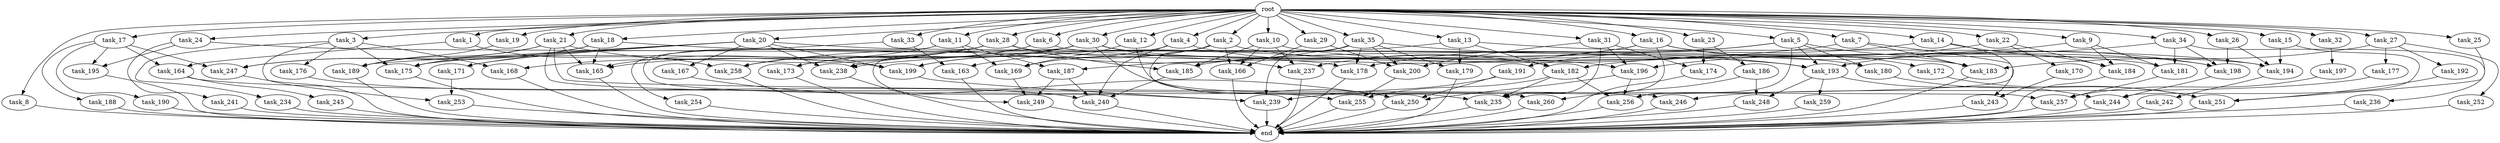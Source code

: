 digraph G {
  root [size="0.000000"];
  task_1 [size="102.400000"];
  task_2 [size="102.400000"];
  task_3 [size="102.400000"];
  task_4 [size="102.400000"];
  task_5 [size="102.400000"];
  task_6 [size="102.400000"];
  task_7 [size="102.400000"];
  task_8 [size="102.400000"];
  task_9 [size="102.400000"];
  task_10 [size="102.400000"];
  task_11 [size="102.400000"];
  task_12 [size="102.400000"];
  task_13 [size="102.400000"];
  task_14 [size="102.400000"];
  task_15 [size="102.400000"];
  task_16 [size="102.400000"];
  task_17 [size="102.400000"];
  task_18 [size="102.400000"];
  task_19 [size="102.400000"];
  task_20 [size="102.400000"];
  task_21 [size="102.400000"];
  task_22 [size="102.400000"];
  task_23 [size="102.400000"];
  task_24 [size="102.400000"];
  task_25 [size="102.400000"];
  task_26 [size="102.400000"];
  task_27 [size="102.400000"];
  task_28 [size="102.400000"];
  task_29 [size="102.400000"];
  task_30 [size="102.400000"];
  task_31 [size="102.400000"];
  task_32 [size="102.400000"];
  task_33 [size="102.400000"];
  task_34 [size="102.400000"];
  task_35 [size="102.400000"];
  task_163 [size="91053306675.200012"];
  task_164 [size="38654705664.000000"];
  task_165 [size="87617332838.400009"];
  task_166 [size="130567005798.400009"];
  task_167 [size="7730941132.800000"];
  task_168 [size="38654705664.000000"];
  task_169 [size="138297946931.200012"];
  task_170 [size="3435973836.800000"];
  task_171 [size="77309411328.000000"];
  task_172 [size="21474836480.000000"];
  task_173 [size="52398601011.200005"];
  task_174 [size="49821620633.600006"];
  task_175 [size="115105123532.800003"];
  task_176 [size="30923764531.200001"];
  task_177 [size="85899345920.000000"];
  task_178 [size="75591424409.600006"];
  task_179 [size="35218731827.200005"];
  task_180 [size="52398601011.200005"];
  task_181 [size="210453397504.000000"];
  task_182 [size="112528143155.200012"];
  task_183 [size="127990025420.800003"];
  task_184 [size="103938208563.200012"];
  task_185 [size="69578470195.199997"];
  task_186 [size="42090679500.800003"];
  task_187 [size="42949672960.000000"];
  task_188 [size="7730941132.800000"];
  task_189 [size="24910810316.800003"];
  task_190 [size="7730941132.800000"];
  task_191 [size="30923764531.200001"];
  task_192 [size="85899345920.000000"];
  task_193 [size="154618822656.000000"];
  task_194 [size="91053306675.200012"];
  task_195 [size="38654705664.000000"];
  task_196 [size="18897856102.400002"];
  task_197 [size="85899345920.000000"];
  task_198 [size="138297946931.200012"];
  task_199 [size="118541097369.600006"];
  task_200 [size="35218731827.200005"];
  task_234 [size="30923764531.200001"];
  task_235 [size="136579960012.800003"];
  task_236 [size="54975581388.800003"];
  task_237 [size="73873437491.199997"];
  task_238 [size="32641751449.600002"];
  task_239 [size="71296457113.600006"];
  task_240 [size="78168404787.199997"];
  task_241 [size="30923764531.200001"];
  task_242 [size="13743895347.200001"];
  task_243 [size="73014444032.000000"];
  task_244 [size="76450417868.800003"];
  task_245 [size="85899345920.000000"];
  task_246 [size="34359738368.000000"];
  task_247 [size="66142496358.400002"];
  task_248 [size="124554051584.000000"];
  task_249 [size="104797202022.400009"];
  task_250 [size="40372692582.400002"];
  task_251 [size="77309411328.000000"];
  task_252 [size="85899345920.000000"];
  task_253 [size="73014444032.000000"];
  task_254 [size="21474836480.000000"];
  task_255 [size="128849018880.000000"];
  task_256 [size="86758339379.200012"];
  task_257 [size="87617332838.400009"];
  task_258 [size="83322365542.400009"];
  task_259 [size="54975581388.800003"];
  task_260 [size="100502234726.400009"];
  end [size="0.000000"];

  root -> task_1 [size="1.000000"];
  root -> task_2 [size="1.000000"];
  root -> task_3 [size="1.000000"];
  root -> task_4 [size="1.000000"];
  root -> task_5 [size="1.000000"];
  root -> task_6 [size="1.000000"];
  root -> task_7 [size="1.000000"];
  root -> task_8 [size="1.000000"];
  root -> task_9 [size="1.000000"];
  root -> task_10 [size="1.000000"];
  root -> task_11 [size="1.000000"];
  root -> task_12 [size="1.000000"];
  root -> task_13 [size="1.000000"];
  root -> task_14 [size="1.000000"];
  root -> task_15 [size="1.000000"];
  root -> task_16 [size="1.000000"];
  root -> task_17 [size="1.000000"];
  root -> task_18 [size="1.000000"];
  root -> task_19 [size="1.000000"];
  root -> task_20 [size="1.000000"];
  root -> task_21 [size="1.000000"];
  root -> task_22 [size="1.000000"];
  root -> task_23 [size="1.000000"];
  root -> task_24 [size="1.000000"];
  root -> task_25 [size="1.000000"];
  root -> task_26 [size="1.000000"];
  root -> task_27 [size="1.000000"];
  root -> task_28 [size="1.000000"];
  root -> task_29 [size="1.000000"];
  root -> task_30 [size="1.000000"];
  root -> task_31 [size="1.000000"];
  root -> task_32 [size="1.000000"];
  root -> task_33 [size="1.000000"];
  root -> task_34 [size="1.000000"];
  root -> task_35 [size="1.000000"];
  task_1 -> task_164 [size="301989888.000000"];
  task_1 -> task_258 [size="301989888.000000"];
  task_2 -> task_166 [size="838860800.000000"];
  task_2 -> task_169 [size="838860800.000000"];
  task_2 -> task_181 [size="838860800.000000"];
  task_2 -> task_199 [size="838860800.000000"];
  task_2 -> task_235 [size="838860800.000000"];
  task_3 -> task_168 [size="301989888.000000"];
  task_3 -> task_175 [size="301989888.000000"];
  task_3 -> task_176 [size="301989888.000000"];
  task_3 -> task_234 [size="301989888.000000"];
  task_3 -> task_253 [size="301989888.000000"];
  task_4 -> task_182 [size="209715200.000000"];
  task_4 -> task_199 [size="209715200.000000"];
  task_4 -> task_240 [size="209715200.000000"];
  task_5 -> task_178 [size="301989888.000000"];
  task_5 -> task_180 [size="301989888.000000"];
  task_5 -> task_183 [size="301989888.000000"];
  task_5 -> task_185 [size="301989888.000000"];
  task_5 -> task_193 [size="301989888.000000"];
  task_5 -> task_256 [size="301989888.000000"];
  task_6 -> task_173 [size="301989888.000000"];
  task_6 -> task_194 [size="301989888.000000"];
  task_6 -> task_258 [size="301989888.000000"];
  task_7 -> task_183 [size="33554432.000000"];
  task_7 -> task_238 [size="33554432.000000"];
  task_7 -> task_243 [size="33554432.000000"];
  task_8 -> end [size="1.000000"];
  task_9 -> task_181 [size="679477248.000000"];
  task_9 -> task_182 [size="679477248.000000"];
  task_9 -> task_184 [size="679477248.000000"];
  task_10 -> task_166 [size="301989888.000000"];
  task_10 -> task_185 [size="301989888.000000"];
  task_10 -> task_198 [size="301989888.000000"];
  task_10 -> task_237 [size="301989888.000000"];
  task_11 -> task_165 [size="209715200.000000"];
  task_11 -> task_169 [size="209715200.000000"];
  task_11 -> task_187 [size="209715200.000000"];
  task_11 -> task_254 [size="209715200.000000"];
  task_12 -> task_169 [size="301989888.000000"];
  task_12 -> task_260 [size="301989888.000000"];
  task_13 -> task_163 [size="209715200.000000"];
  task_13 -> task_179 [size="209715200.000000"];
  task_13 -> task_182 [size="209715200.000000"];
  task_13 -> task_194 [size="209715200.000000"];
  task_14 -> task_184 [size="301989888.000000"];
  task_14 -> task_191 [size="301989888.000000"];
  task_14 -> task_256 [size="301989888.000000"];
  task_15 -> task_194 [size="75497472.000000"];
  task_15 -> task_244 [size="75497472.000000"];
  task_16 -> task_172 [size="209715200.000000"];
  task_16 -> task_187 [size="209715200.000000"];
  task_16 -> task_198 [size="209715200.000000"];
  task_16 -> task_235 [size="209715200.000000"];
  task_16 -> task_237 [size="209715200.000000"];
  task_17 -> task_164 [size="75497472.000000"];
  task_17 -> task_188 [size="75497472.000000"];
  task_17 -> task_190 [size="75497472.000000"];
  task_17 -> task_195 [size="75497472.000000"];
  task_17 -> task_247 [size="75497472.000000"];
  task_18 -> task_165 [size="536870912.000000"];
  task_18 -> task_175 [size="536870912.000000"];
  task_18 -> task_193 [size="536870912.000000"];
  task_18 -> task_247 [size="536870912.000000"];
  task_19 -> task_189 [size="134217728.000000"];
  task_20 -> task_167 [size="75497472.000000"];
  task_20 -> task_171 [size="75497472.000000"];
  task_20 -> task_175 [size="75497472.000000"];
  task_20 -> task_183 [size="75497472.000000"];
  task_20 -> task_189 [size="75497472.000000"];
  task_20 -> task_199 [size="75497472.000000"];
  task_20 -> task_238 [size="75497472.000000"];
  task_21 -> task_165 [size="33554432.000000"];
  task_21 -> task_189 [size="33554432.000000"];
  task_21 -> task_199 [size="33554432.000000"];
  task_21 -> task_246 [size="33554432.000000"];
  task_21 -> task_247 [size="33554432.000000"];
  task_21 -> task_257 [size="33554432.000000"];
  task_22 -> task_170 [size="33554432.000000"];
  task_22 -> task_184 [size="33554432.000000"];
  task_22 -> task_196 [size="33554432.000000"];
  task_23 -> task_174 [size="411041792.000000"];
  task_23 -> task_186 [size="411041792.000000"];
  task_24 -> task_178 [size="301989888.000000"];
  task_24 -> task_195 [size="301989888.000000"];
  task_24 -> task_241 [size="301989888.000000"];
  task_25 -> task_251 [size="134217728.000000"];
  task_26 -> task_194 [size="301989888.000000"];
  task_26 -> task_198 [size="301989888.000000"];
  task_27 -> task_177 [size="838860800.000000"];
  task_27 -> task_183 [size="838860800.000000"];
  task_27 -> task_192 [size="838860800.000000"];
  task_27 -> task_252 [size="838860800.000000"];
  task_28 -> task_165 [size="75497472.000000"];
  task_28 -> task_168 [size="75497472.000000"];
  task_28 -> task_185 [size="75497472.000000"];
  task_28 -> task_196 [size="75497472.000000"];
  task_28 -> task_239 [size="75497472.000000"];
  task_28 -> task_258 [size="75497472.000000"];
  task_29 -> task_166 [size="134217728.000000"];
  task_29 -> task_200 [size="134217728.000000"];
  task_30 -> task_173 [size="209715200.000000"];
  task_30 -> task_175 [size="209715200.000000"];
  task_30 -> task_180 [size="209715200.000000"];
  task_30 -> task_237 [size="209715200.000000"];
  task_30 -> task_238 [size="209715200.000000"];
  task_30 -> task_249 [size="209715200.000000"];
  task_30 -> task_250 [size="209715200.000000"];
  task_31 -> task_174 [size="75497472.000000"];
  task_31 -> task_196 [size="75497472.000000"];
  task_31 -> task_200 [size="75497472.000000"];
  task_31 -> task_235 [size="75497472.000000"];
  task_32 -> task_197 [size="838860800.000000"];
  task_33 -> task_163 [size="679477248.000000"];
  task_33 -> task_171 [size="679477248.000000"];
  task_34 -> task_181 [size="536870912.000000"];
  task_34 -> task_193 [size="536870912.000000"];
  task_34 -> task_198 [size="536870912.000000"];
  task_34 -> task_236 [size="536870912.000000"];
  task_35 -> task_178 [size="134217728.000000"];
  task_35 -> task_179 [size="134217728.000000"];
  task_35 -> task_193 [size="134217728.000000"];
  task_35 -> task_200 [size="134217728.000000"];
  task_35 -> task_239 [size="134217728.000000"];
  task_35 -> task_258 [size="134217728.000000"];
  task_163 -> end [size="1.000000"];
  task_164 -> task_245 [size="838860800.000000"];
  task_164 -> task_255 [size="838860800.000000"];
  task_165 -> end [size="1.000000"];
  task_166 -> end [size="1.000000"];
  task_167 -> task_250 [size="75497472.000000"];
  task_168 -> end [size="1.000000"];
  task_169 -> task_249 [size="679477248.000000"];
  task_170 -> task_243 [size="679477248.000000"];
  task_171 -> task_253 [size="411041792.000000"];
  task_172 -> task_251 [size="411041792.000000"];
  task_173 -> end [size="1.000000"];
  task_174 -> end [size="1.000000"];
  task_175 -> end [size="1.000000"];
  task_176 -> task_240 [size="209715200.000000"];
  task_177 -> task_246 [size="301989888.000000"];
  task_178 -> end [size="1.000000"];
  task_179 -> end [size="1.000000"];
  task_180 -> task_251 [size="134217728.000000"];
  task_181 -> task_257 [size="411041792.000000"];
  task_182 -> task_235 [size="209715200.000000"];
  task_182 -> task_255 [size="209715200.000000"];
  task_182 -> task_256 [size="209715200.000000"];
  task_183 -> end [size="1.000000"];
  task_184 -> end [size="1.000000"];
  task_185 -> task_240 [size="209715200.000000"];
  task_186 -> task_248 [size="679477248.000000"];
  task_186 -> task_260 [size="679477248.000000"];
  task_187 -> task_240 [size="134217728.000000"];
  task_187 -> task_249 [size="134217728.000000"];
  task_188 -> end [size="1.000000"];
  task_189 -> end [size="1.000000"];
  task_190 -> end [size="1.000000"];
  task_191 -> task_239 [size="75497472.000000"];
  task_191 -> task_250 [size="75497472.000000"];
  task_192 -> task_251 [size="75497472.000000"];
  task_193 -> task_244 [size="536870912.000000"];
  task_193 -> task_248 [size="536870912.000000"];
  task_193 -> task_259 [size="536870912.000000"];
  task_194 -> task_242 [size="134217728.000000"];
  task_195 -> end [size="1.000000"];
  task_196 -> task_250 [size="33554432.000000"];
  task_196 -> task_256 [size="33554432.000000"];
  task_197 -> task_257 [size="411041792.000000"];
  task_198 -> task_244 [size="134217728.000000"];
  task_199 -> task_239 [size="411041792.000000"];
  task_200 -> task_255 [size="209715200.000000"];
  task_234 -> end [size="1.000000"];
  task_235 -> end [size="1.000000"];
  task_236 -> end [size="1.000000"];
  task_237 -> end [size="1.000000"];
  task_238 -> end [size="1.000000"];
  task_239 -> end [size="1.000000"];
  task_240 -> end [size="1.000000"];
  task_241 -> end [size="1.000000"];
  task_242 -> end [size="1.000000"];
  task_243 -> end [size="1.000000"];
  task_244 -> end [size="1.000000"];
  task_245 -> end [size="1.000000"];
  task_246 -> end [size="1.000000"];
  task_247 -> end [size="1.000000"];
  task_248 -> end [size="1.000000"];
  task_249 -> end [size="1.000000"];
  task_250 -> end [size="1.000000"];
  task_251 -> end [size="1.000000"];
  task_252 -> end [size="1.000000"];
  task_253 -> end [size="1.000000"];
  task_254 -> end [size="1.000000"];
  task_255 -> end [size="1.000000"];
  task_256 -> end [size="1.000000"];
  task_257 -> end [size="1.000000"];
  task_258 -> end [size="1.000000"];
  task_259 -> end [size="1.000000"];
  task_260 -> end [size="1.000000"];
}
